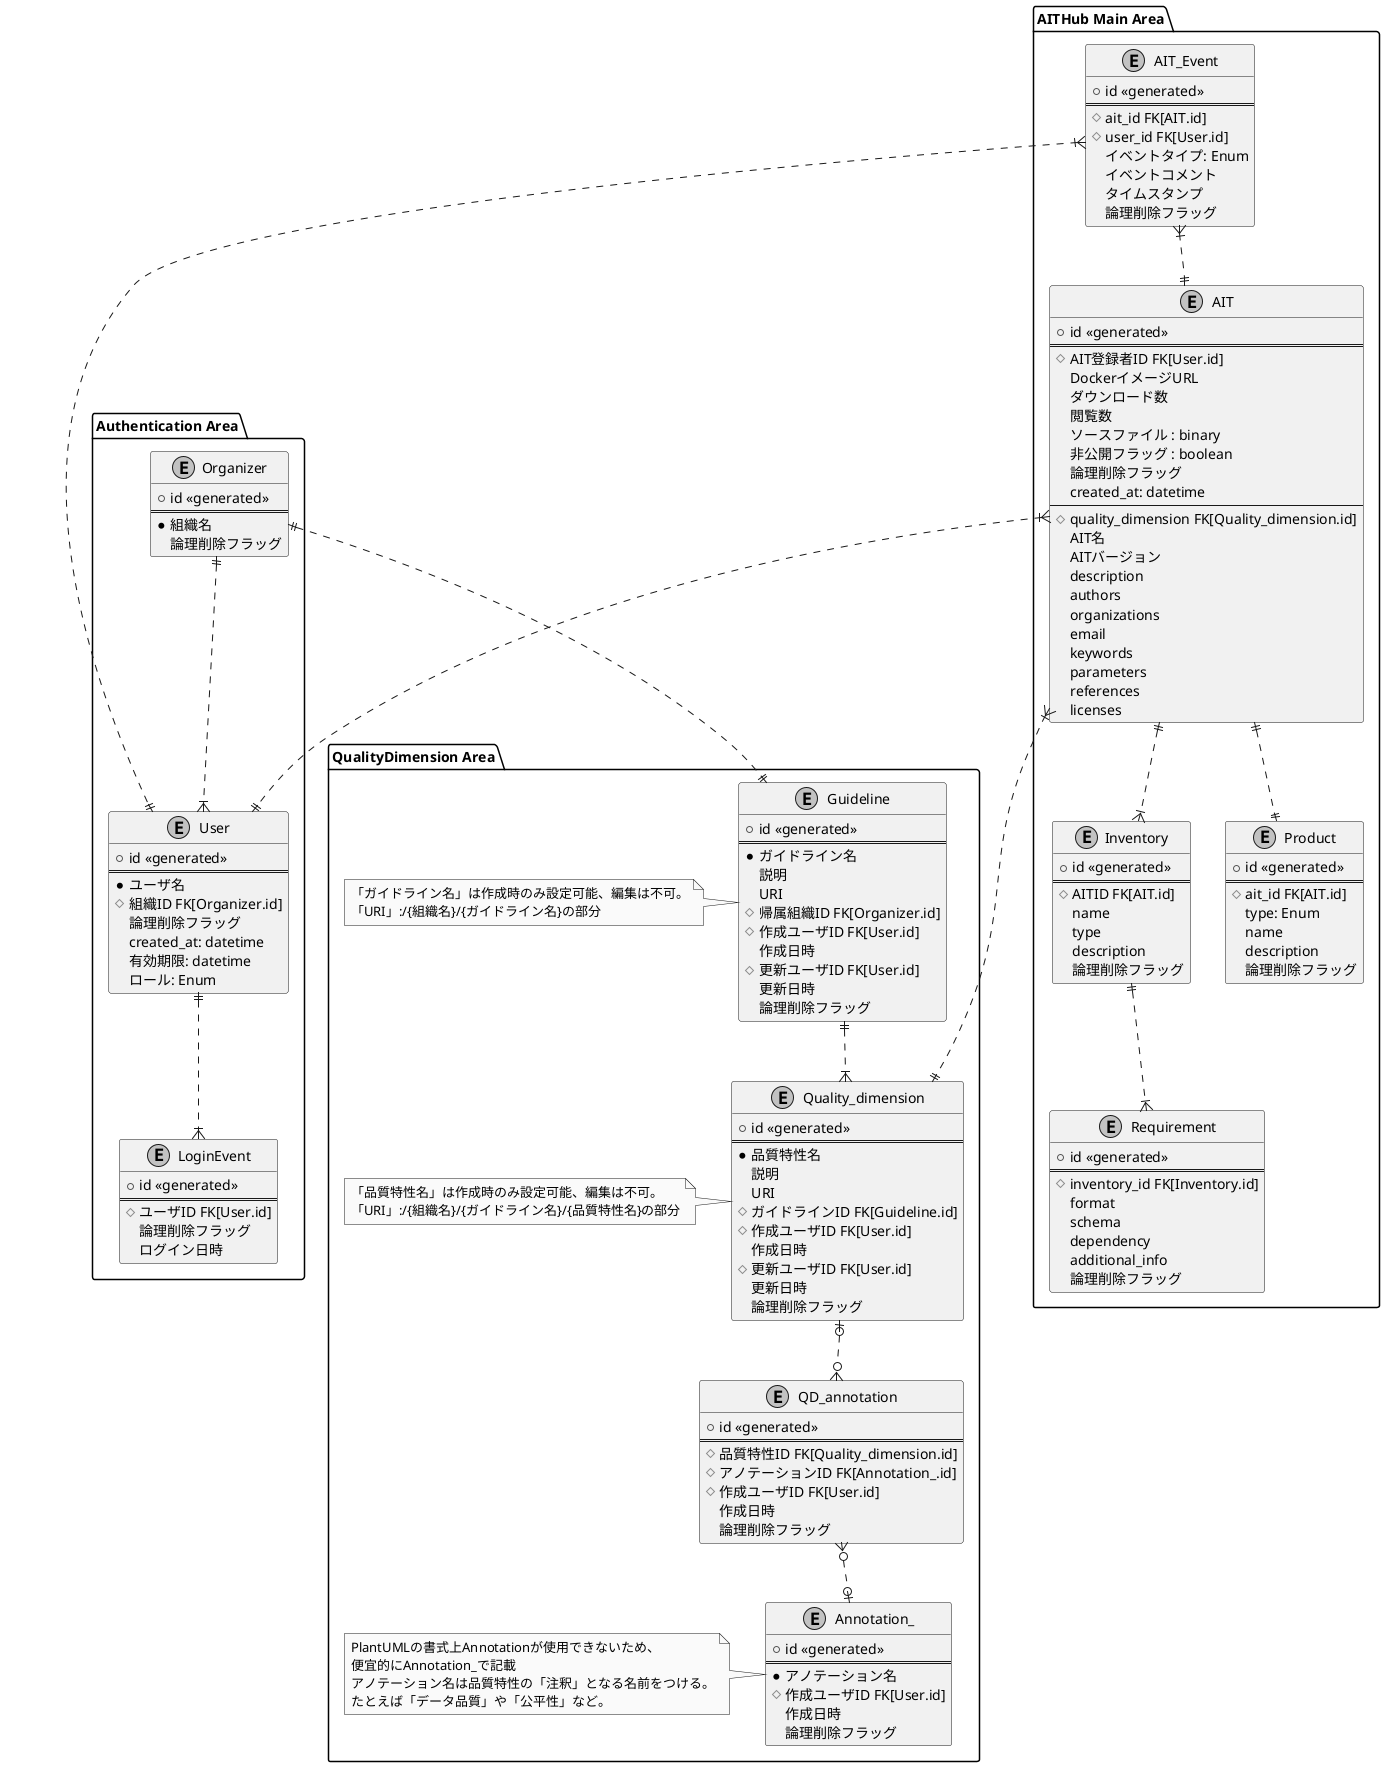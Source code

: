 @startuml aithub-erdiagram-nojsonb

skinparam monochrome true

package "Authentication Area" {
    ' PnTMLの権限管理はPnTMLへのアクセス許可のみの仕組みなので、こちらで
    ' ユーザと権限の紐づけを管理する。手動での挿入を想定している。
    ' ユーザはPnTMLのログイン認証を通過していることを想定する。

    entity "Organizer"{
        + id <<generated>>
        ==
        * 組織名
        論理削除フラッグ
    }

    entity "User"{
        ' ロールは管理者/ユーザ(=AIT開発者)の別
        ' 有効期限はアカウントの失効のために使用
        + id <<generated>>
        ==
        * ユーザ名
        # 組織ID FK[Organizer.id]
        論理削除フラッグ
        created_at: datetime
        有効期限: datetime
        ロール: Enum
    }

    entity "LoginEvent"{
        + id <<generated>>
        ==
        # ユーザID FK[User.id]
        論理削除フラッグ
        ログイン日時
    }

    User ||..|{ LoginEvent
    Organizer ||..|{ User
}

package "QualityDimension Area"{
    entity "Guideline"{
        + id <<generated>>
        ==
        * ガイドライン名
        説明
        URI
        # 帰属組織ID FK[Organizer.id]
        # 作成ユーザID FK[User.id]
        作成日時
        # 更新ユーザID FK[User.id]
        更新日時
        論理削除フラッグ
    }
    note left : 「ガイドライン名」は作成時のみ設定可能、編集は不可。\n「URI」:/{組織名}/{ガイドライン名}の部分

    entity "Quality_dimension"{
        + id <<generated>>
        ==
        * 品質特性名
        説明
        URI
        # ガイドラインID FK[Guideline.id]
        # 作成ユーザID FK[User.id]
        作成日時
        # 更新ユーザID FK[User.id]
        更新日時
        論理削除フラッグ
    }
    note left : 「品質特性名」は作成時のみ設定可能、編集は不可。\n「URI」:/{組織名}/{ガイドライン名}/{品質特性名}の部分

    entity "QD_annotation"{
        + id <<generated>>
        ==
        # 品質特性ID FK[Quality_dimension.id]
        # アノテーションID FK[Annotation_.id]
        # 作成ユーザID FK[User.id]
        作成日時
        論理削除フラッグ
    }

    entity "Annotation_"{
        + id <<generated>>
        ==
        * アノテーション名
        # 作成ユーザID FK[User.id]
        作成日時
        論理削除フラッグ
    }
    note left : PlantUMLの書式上Annotationが使用できないため、\n便宜的にAnnotation_で記載\nアノテーション名は品質特性の「注釈」となる名前をつける。\nたとえば「データ品質」や「公平性」など。

    Organizer ||.down.|| Guideline
    Guideline ||.down.|{ Quality_dimension
    Quality_dimension |o.down.o{ QD_annotation
    QD_annotation }o.down.o| Annotation_
}

package "AITHub Main Area"{
    entity "AIT"{
    ' manifest情報は同種類のものを結合して全文検索用に保持する
    ' * string、stringのarrayはstringとして持つ
    ' * objectのarrayは個別対応する
    '   * references, licensesは文字列として格納
    '   * inventory, inventory.requirement, inventory.product は
    '     属性を考慮した絞り込みの要求があると考え，個別のエントリを持つ
        + id <<generated>>
        ==
        ' AIT Hub独自で管理する情報
        # AIT登録者ID FK[User.id]
        DockerイメージURL
        ダウンロード数
        閲覧数
        ソースファイル : binary
        非公開フラッグ : boolean
        論理削除フラッグ
        created_at: datetime
        --
        ' AIT Manifestから取得
        # quality_dimension FK[Quality_dimension.id]
        AIT名
        AITバージョン
        description
        authors
        organizations
        email
        keywords
        parameters
        references
        licenses
    }

    entity "Inventory"{
        + id <<generated>>
        ==
        # AITID FK[AIT.id]
        name
        type
        description
        論理削除フラッグ
    }

    entity "Requirement"{
        + id <<generated>>
        ==
        # inventory_id FK[Inventory.id]
        format
        schema
        dependency
        additional_info
        論理削除フラッグ
    }

    entity "Product"{
    ' AITの出力するものを記録
    ' Report/Downloadの中身をパースして配置する
    ' type: Literal["measure"|"resource"|"download"]
        + id <<generated>>
        ==
        # ait_id FK[AIT.id]
        type: Enum
        name
        description
        論理削除フラッグ
    }

    entity "AIT_Event"{
        ' AITに対する変更／削除イベントを記録する
        ' イベントにはコメント（理由）を記載させる
        ' イベントタイプは下記からなる
        ' type: Literal["publish"|"unpublish"|"delete"]
        + id <<generated>>
        ==
        # ait_id FK[AIT.id]
        # user_id FK[User.id]
        イベントタイプ: Enum
        イベントコメント
        タイムスタンプ
        論理削除フラッグ
    }

    AIT ||..|{ Inventory
    AIT ||..|| Product
    Inventory ||..|{ Requirement
}

AIT }|..|| Quality_dimension
AIT }|..|| User
AIT_Event }|..|| AIT
AIT_Event }|..|| User

@enduml